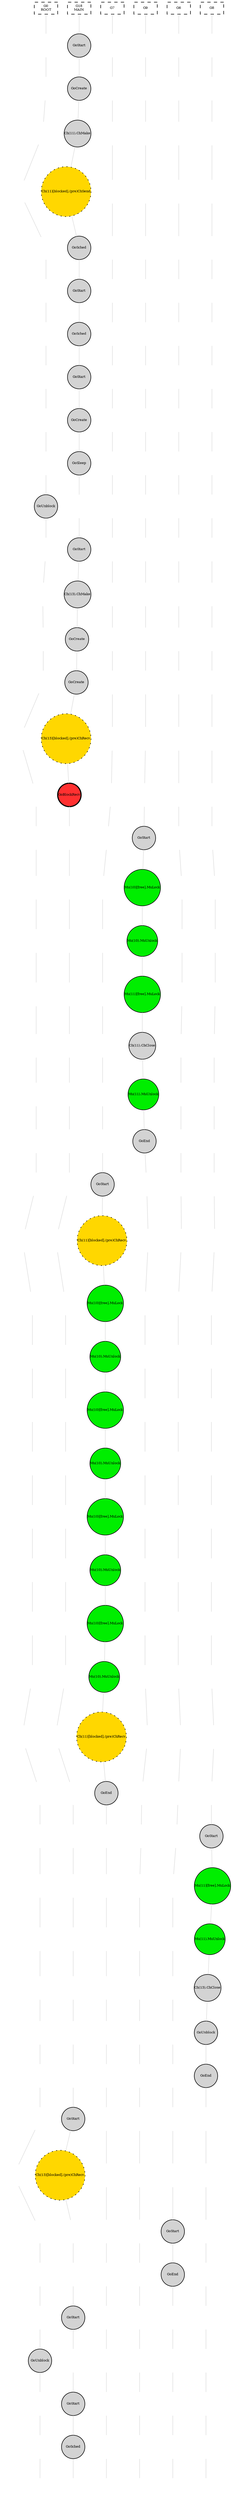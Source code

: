 digraph G{
	rankdir=TB
	subgraph{
		node [margin=0 fontsize=6 width=0.6 height=0.3 shape=box style=dashed fixedsize=true]
		rank=same;
		rankdir=LR
		"-1,0" [label="G0\nROOT"]
		"-1,1" [label="G18\nMAIN"]
		"-1,2" [label="G7"]
		"-1,3" [label="G9"]
		"-1,4" [label="G6"]
		"-1,5" [label="G8"]

		edge [dir=none, style=invis]
		"-1,0" -> "-1,1"
		"-1,1" -> "-1,2"
		"-1,2" -> "-1,3"
		"-1,3" -> "-1,4"
		"-1,4" -> "-1,5"	}

	subgraph{
		node [margin=0 fontsize=6 width=0.6 shape=circle style=invis]
		rank=same;
		rankdir=LR

		"0,0" 
		"0,1" [label="GoStart",style=filled]
		"0,2" 
		"0,3" 
		"0,4" 
		"0,5" 

		edge [dir=none, style=invis]
		"0,0" -> "0,1"
		"0,1" -> "0,2"
		"0,2" -> "0,3"
		"0,3" -> "0,4"
		"0,4" -> "0,5"	}

	subgraph{
		node [margin=0 fontsize=6 width=0.6 shape=circle style=invis]
		rank=same;
		rankdir=LR

		"1,0" 
		"1,1" [label="GoCreate",style=filled]
		"1,2" 
		"1,3" 
		"1,4" 
		"1,5" 

		edge [dir=none, style=invis]
		"1,0" -> "1,1"
		"1,1" -> "1,2"
		"1,2" -> "1,3"
		"1,3" -> "1,4"
		"1,4" -> "1,5"	}

	subgraph{
		node [margin=0 fontsize=6 width=0.6 shape=circle style=invis]
		rank=same;
		rankdir=LR

		"2,0" 
		"2,1" [label="Ch(11).ChMake",style=filled]
		"2,2" 
		"2,3" 
		"2,4" 
		"2,5" 

		edge [dir=none, style=invis]
		"2,0" -> "2,1"
		"2,1" -> "2,2"
		"2,2" -> "2,3"
		"2,3" -> "2,4"
		"2,4" -> "2,5"	}

	subgraph{
		node [margin=0 fontsize=6 width=0.6 shape=circle style=invis]
		rank=same;
		rankdir=LR

		"3,0" 
		"3,1" [label="Ch(11)[blocked].(pre)ChSend",style="dotted,filled", fillcolor=gold]
		"3,2" 
		"3,3" 
		"3,4" 
		"3,5" 

		edge [dir=none, style=invis]
		"3,0" -> "3,1"
		"3,1" -> "3,2"
		"3,2" -> "3,3"
		"3,3" -> "3,4"
		"3,4" -> "3,5"	}

	subgraph{
		node [margin=0 fontsize=6 width=0.6 shape=circle style=invis]
		rank=same;
		rankdir=LR

		"4,0" 
		"4,1" [label="GoSched",style=filled]
		"4,2" 
		"4,3" 
		"4,4" 
		"4,5" 

		edge [dir=none, style=invis]
		"4,0" -> "4,1"
		"4,1" -> "4,2"
		"4,2" -> "4,3"
		"4,3" -> "4,4"
		"4,4" -> "4,5"	}

	subgraph{
		node [margin=0 fontsize=6 width=0.6 shape=circle style=invis]
		rank=same;
		rankdir=LR

		"5,0" 
		"5,1" [label="GoStart",style=filled]
		"5,2" 
		"5,3" 
		"5,4" 
		"5,5" 

		edge [dir=none, style=invis]
		"5,0" -> "5,1"
		"5,1" -> "5,2"
		"5,2" -> "5,3"
		"5,3" -> "5,4"
		"5,4" -> "5,5"	}

	subgraph{
		node [margin=0 fontsize=6 width=0.6 shape=circle style=invis]
		rank=same;
		rankdir=LR

		"6,0" 
		"6,1" [label="GoSched",style=filled]
		"6,2" 
		"6,3" 
		"6,4" 
		"6,5" 

		edge [dir=none, style=invis]
		"6,0" -> "6,1"
		"6,1" -> "6,2"
		"6,2" -> "6,3"
		"6,3" -> "6,4"
		"6,4" -> "6,5"	}

	subgraph{
		node [margin=0 fontsize=6 width=0.6 shape=circle style=invis]
		rank=same;
		rankdir=LR

		"7,0" 
		"7,1" [label="GoStart",style=filled]
		"7,2" 
		"7,3" 
		"7,4" 
		"7,5" 

		edge [dir=none, style=invis]
		"7,0" -> "7,1"
		"7,1" -> "7,2"
		"7,2" -> "7,3"
		"7,3" -> "7,4"
		"7,4" -> "7,5"	}

	subgraph{
		node [margin=0 fontsize=6 width=0.6 shape=circle style=invis]
		rank=same;
		rankdir=LR

		"8,0" 
		"8,1" [label="GoCreate",style=filled]
		"8,2" 
		"8,3" 
		"8,4" 
		"8,5" 

		edge [dir=none, style=invis]
		"8,0" -> "8,1"
		"8,1" -> "8,2"
		"8,2" -> "8,3"
		"8,3" -> "8,4"
		"8,4" -> "8,5"	}

	subgraph{
		node [margin=0 fontsize=6 width=0.6 shape=circle style=invis]
		rank=same;
		rankdir=LR

		"9,0" 
		"9,1" [label="GoSleep",style=filled]
		"9,2" 
		"9,3" 
		"9,4" 
		"9,5" 

		edge [dir=none, style=invis]
		"9,0" -> "9,1"
		"9,1" -> "9,2"
		"9,2" -> "9,3"
		"9,3" -> "9,4"
		"9,4" -> "9,5"	}

	subgraph{
		node [margin=0 fontsize=6 width=0.6 shape=circle style=invis]
		rank=same;
		rankdir=LR

		"10,0" [label="GoUnblock",style=filled]
		"10,1" 
		"10,2" 
		"10,3" 
		"10,4" 
		"10,5" 

		edge [dir=none, style=invis]
		"10,0" -> "10,1"
		"10,1" -> "10,2"
		"10,2" -> "10,3"
		"10,3" -> "10,4"
		"10,4" -> "10,5"	}

	subgraph{
		node [margin=0 fontsize=6 width=0.6 shape=circle style=invis]
		rank=same;
		rankdir=LR

		"11,0" 
		"11,1" [label="GoStart",style=filled]
		"11,2" 
		"11,3" 
		"11,4" 
		"11,5" 

		edge [dir=none, style=invis]
		"11,0" -> "11,1"
		"11,1" -> "11,2"
		"11,2" -> "11,3"
		"11,3" -> "11,4"
		"11,4" -> "11,5"	}

	subgraph{
		node [margin=0 fontsize=6 width=0.6 shape=circle style=invis]
		rank=same;
		rankdir=LR

		"12,0" 
		"12,1" [label="Ch(13).ChMake",style=filled]
		"12,2" 
		"12,3" 
		"12,4" 
		"12,5" 

		edge [dir=none, style=invis]
		"12,0" -> "12,1"
		"12,1" -> "12,2"
		"12,2" -> "12,3"
		"12,3" -> "12,4"
		"12,4" -> "12,5"	}

	subgraph{
		node [margin=0 fontsize=6 width=0.6 shape=circle style=invis]
		rank=same;
		rankdir=LR

		"13,0" 
		"13,1" [label="GoCreate",style=filled]
		"13,2" 
		"13,3" 
		"13,4" 
		"13,5" 

		edge [dir=none, style=invis]
		"13,0" -> "13,1"
		"13,1" -> "13,2"
		"13,2" -> "13,3"
		"13,3" -> "13,4"
		"13,4" -> "13,5"	}

	subgraph{
		node [margin=0 fontsize=6 width=0.6 shape=circle style=invis]
		rank=same;
		rankdir=LR

		"14,0" 
		"14,1" [label="GoCreate",style=filled]
		"14,2" 
		"14,3" 
		"14,4" 
		"14,5" 

		edge [dir=none, style=invis]
		"14,0" -> "14,1"
		"14,1" -> "14,2"
		"14,2" -> "14,3"
		"14,3" -> "14,4"
		"14,4" -> "14,5"	}

	subgraph{
		node [margin=0 fontsize=6 width=0.6 shape=circle style=invis]
		rank=same;
		rankdir=LR

		"15,0" 
		"15,1" [label="Ch(13)[blocked].(pre)ChRecv",style="dotted,filled", fillcolor=gold]
		"15,2" 
		"15,3" 
		"15,4" 
		"15,5" 

		edge [dir=none, style=invis]
		"15,0" -> "15,1"
		"15,1" -> "15,2"
		"15,2" -> "15,3"
		"15,3" -> "15,4"
		"15,4" -> "15,5"	}

	subgraph{
		node [margin=0 fontsize=6 width=0.6 shape=circle style=invis]
		rank=same;
		rankdir=LR

		"16,0" 
		"16,1" [label="GoBlockRecv",style="bold,filled", fillcolor=firebrick1]
		"16,2" 
		"16,3" 
		"16,4" 
		"16,5" 

		edge [dir=none, style=invis]
		"16,0" -> "16,1"
		"16,1" -> "16,2"
		"16,2" -> "16,3"
		"16,3" -> "16,4"
		"16,4" -> "16,5"	}

	subgraph{
		node [margin=0 fontsize=6 width=0.6 shape=circle style=invis]
		rank=same;
		rankdir=LR

		"17,0" 
		"17,1" 
		"17,2" 
		"17,3" [label="GoStart",style=filled]
		"17,4" 
		"17,5" 

		edge [dir=none, style=invis]
		"17,0" -> "17,1"
		"17,1" -> "17,2"
		"17,2" -> "17,3"
		"17,3" -> "17,4"
		"17,4" -> "17,5"	}

	subgraph{
		node [margin=0 fontsize=6 width=0.6 shape=circle style=invis]
		rank=same;
		rankdir=LR

		"18,0" 
		"18,1" 
		"18,2" 
		"18,3" [label="Mu(10)[free].MuLock",style="filled", fillcolor=green2]
		"18,4" 
		"18,5" 

		edge [dir=none, style=invis]
		"18,0" -> "18,1"
		"18,1" -> "18,2"
		"18,2" -> "18,3"
		"18,3" -> "18,4"
		"18,4" -> "18,5"	}

	subgraph{
		node [margin=0 fontsize=6 width=0.6 shape=circle style=invis]
		rank=same;
		rankdir=LR

		"19,0" 
		"19,1" 
		"19,2" 
		"19,3" [label="Mu(10).MuUnlock",style="filled", fillcolor=green2]
		"19,4" 
		"19,5" 

		edge [dir=none, style=invis]
		"19,0" -> "19,1"
		"19,1" -> "19,2"
		"19,2" -> "19,3"
		"19,3" -> "19,4"
		"19,4" -> "19,5"	}

	subgraph{
		node [margin=0 fontsize=6 width=0.6 shape=circle style=invis]
		rank=same;
		rankdir=LR

		"20,0" 
		"20,1" 
		"20,2" 
		"20,3" [label="Mu(11)[free].MuLock",style="filled", fillcolor=green2]
		"20,4" 
		"20,5" 

		edge [dir=none, style=invis]
		"20,0" -> "20,1"
		"20,1" -> "20,2"
		"20,2" -> "20,3"
		"20,3" -> "20,4"
		"20,4" -> "20,5"	}

	subgraph{
		node [margin=0 fontsize=6 width=0.6 shape=circle style=invis]
		rank=same;
		rankdir=LR

		"21,0" 
		"21,1" 
		"21,2" 
		"21,3" [label="Ch(11).ChClose",style=filled]
		"21,4" 
		"21,5" 

		edge [dir=none, style=invis]
		"21,0" -> "21,1"
		"21,1" -> "21,2"
		"21,2" -> "21,3"
		"21,3" -> "21,4"
		"21,4" -> "21,5"	}

	subgraph{
		node [margin=0 fontsize=6 width=0.6 shape=circle style=invis]
		rank=same;
		rankdir=LR

		"22,0" 
		"22,1" 
		"22,2" 
		"22,3" [label="Mu(11).MuUnlock",style="filled", fillcolor=green2]
		"22,4" 
		"22,5" 

		edge [dir=none, style=invis]
		"22,0" -> "22,1"
		"22,1" -> "22,2"
		"22,2" -> "22,3"
		"22,3" -> "22,4"
		"22,4" -> "22,5"	}

	subgraph{
		node [margin=0 fontsize=6 width=0.6 shape=circle style=invis]
		rank=same;
		rankdir=LR

		"23,0" 
		"23,1" 
		"23,2" 
		"23,3" [label="GoEnd",style=filled]
		"23,4" 
		"23,5" 

		edge [dir=none, style=invis]
		"23,0" -> "23,1"
		"23,1" -> "23,2"
		"23,2" -> "23,3"
		"23,3" -> "23,4"
		"23,4" -> "23,5"	}

	subgraph{
		node [margin=0 fontsize=6 width=0.6 shape=circle style=invis]
		rank=same;
		rankdir=LR

		"24,0" 
		"24,1" 
		"24,2" [label="GoStart",style=filled]
		"24,3" 
		"24,4" 
		"24,5" 

		edge [dir=none, style=invis]
		"24,0" -> "24,1"
		"24,1" -> "24,2"
		"24,2" -> "24,3"
		"24,3" -> "24,4"
		"24,4" -> "24,5"	}

	subgraph{
		node [margin=0 fontsize=6 width=0.6 shape=circle style=invis]
		rank=same;
		rankdir=LR

		"25,0" 
		"25,1" 
		"25,2" [label="Ch(11)[blocked].(pre)ChRecv",style="dotted,filled", fillcolor=gold]
		"25,3" 
		"25,4" 
		"25,5" 

		edge [dir=none, style=invis]
		"25,0" -> "25,1"
		"25,1" -> "25,2"
		"25,2" -> "25,3"
		"25,3" -> "25,4"
		"25,4" -> "25,5"	}

	subgraph{
		node [margin=0 fontsize=6 width=0.6 shape=circle style=invis]
		rank=same;
		rankdir=LR

		"26,0" 
		"26,1" 
		"26,2" [label="Mu(10)[free].MuLock",style="filled", fillcolor=green2]
		"26,3" 
		"26,4" 
		"26,5" 

		edge [dir=none, style=invis]
		"26,0" -> "26,1"
		"26,1" -> "26,2"
		"26,2" -> "26,3"
		"26,3" -> "26,4"
		"26,4" -> "26,5"	}

	subgraph{
		node [margin=0 fontsize=6 width=0.6 shape=circle style=invis]
		rank=same;
		rankdir=LR

		"27,0" 
		"27,1" 
		"27,2" [label="Mu(10).MuUnlock",style="filled", fillcolor=green2]
		"27,3" 
		"27,4" 
		"27,5" 

		edge [dir=none, style=invis]
		"27,0" -> "27,1"
		"27,1" -> "27,2"
		"27,2" -> "27,3"
		"27,3" -> "27,4"
		"27,4" -> "27,5"	}

	subgraph{
		node [margin=0 fontsize=6 width=0.6 shape=circle style=invis]
		rank=same;
		rankdir=LR

		"28,0" 
		"28,1" 
		"28,2" [label="Mu(10)[free].MuLock",style="filled", fillcolor=green2]
		"28,3" 
		"28,4" 
		"28,5" 

		edge [dir=none, style=invis]
		"28,0" -> "28,1"
		"28,1" -> "28,2"
		"28,2" -> "28,3"
		"28,3" -> "28,4"
		"28,4" -> "28,5"	}

	subgraph{
		node [margin=0 fontsize=6 width=0.6 shape=circle style=invis]
		rank=same;
		rankdir=LR

		"29,0" 
		"29,1" 
		"29,2" [label="Mu(10).MuUnlock",style="filled", fillcolor=green2]
		"29,3" 
		"29,4" 
		"29,5" 

		edge [dir=none, style=invis]
		"29,0" -> "29,1"
		"29,1" -> "29,2"
		"29,2" -> "29,3"
		"29,3" -> "29,4"
		"29,4" -> "29,5"	}

	subgraph{
		node [margin=0 fontsize=6 width=0.6 shape=circle style=invis]
		rank=same;
		rankdir=LR

		"30,0" 
		"30,1" 
		"30,2" [label="Mu(10)[free].MuLock",style="filled", fillcolor=green2]
		"30,3" 
		"30,4" 
		"30,5" 

		edge [dir=none, style=invis]
		"30,0" -> "30,1"
		"30,1" -> "30,2"
		"30,2" -> "30,3"
		"30,3" -> "30,4"
		"30,4" -> "30,5"	}

	subgraph{
		node [margin=0 fontsize=6 width=0.6 shape=circle style=invis]
		rank=same;
		rankdir=LR

		"31,0" 
		"31,1" 
		"31,2" [label="Mu(10).MuUnlock",style="filled", fillcolor=green2]
		"31,3" 
		"31,4" 
		"31,5" 

		edge [dir=none, style=invis]
		"31,0" -> "31,1"
		"31,1" -> "31,2"
		"31,2" -> "31,3"
		"31,3" -> "31,4"
		"31,4" -> "31,5"	}

	subgraph{
		node [margin=0 fontsize=6 width=0.6 shape=circle style=invis]
		rank=same;
		rankdir=LR

		"32,0" 
		"32,1" 
		"32,2" [label="Mu(10)[free].MuLock",style="filled", fillcolor=green2]
		"32,3" 
		"32,4" 
		"32,5" 

		edge [dir=none, style=invis]
		"32,0" -> "32,1"
		"32,1" -> "32,2"
		"32,2" -> "32,3"
		"32,3" -> "32,4"
		"32,4" -> "32,5"	}

	subgraph{
		node [margin=0 fontsize=6 width=0.6 shape=circle style=invis]
		rank=same;
		rankdir=LR

		"33,0" 
		"33,1" 
		"33,2" [label="Mu(10).MuUnlock",style="filled", fillcolor=green2]
		"33,3" 
		"33,4" 
		"33,5" 

		edge [dir=none, style=invis]
		"33,0" -> "33,1"
		"33,1" -> "33,2"
		"33,2" -> "33,3"
		"33,3" -> "33,4"
		"33,4" -> "33,5"	}

	subgraph{
		node [margin=0 fontsize=6 width=0.6 shape=circle style=invis]
		rank=same;
		rankdir=LR

		"34,0" 
		"34,1" 
		"34,2" [label="Ch(11)[blocked].(pre)ChRecv",style="dotted,filled", fillcolor=gold]
		"34,3" 
		"34,4" 
		"34,5" 

		edge [dir=none, style=invis]
		"34,0" -> "34,1"
		"34,1" -> "34,2"
		"34,2" -> "34,3"
		"34,3" -> "34,4"
		"34,4" -> "34,5"	}

	subgraph{
		node [margin=0 fontsize=6 width=0.6 shape=circle style=invis]
		rank=same;
		rankdir=LR

		"35,0" 
		"35,1" 
		"35,2" [label="GoEnd",style=filled]
		"35,3" 
		"35,4" 
		"35,5" 

		edge [dir=none, style=invis]
		"35,0" -> "35,1"
		"35,1" -> "35,2"
		"35,2" -> "35,3"
		"35,3" -> "35,4"
		"35,4" -> "35,5"	}

	subgraph{
		node [margin=0 fontsize=6 width=0.6 shape=circle style=invis]
		rank=same;
		rankdir=LR

		"36,0" 
		"36,1" 
		"36,2" 
		"36,3" 
		"36,4" 
		"36,5" [label="GoStart",style=filled]

		edge [dir=none, style=invis]
		"36,0" -> "36,1"
		"36,1" -> "36,2"
		"36,2" -> "36,3"
		"36,3" -> "36,4"
		"36,4" -> "36,5"	}

	subgraph{
		node [margin=0 fontsize=6 width=0.6 shape=circle style=invis]
		rank=same;
		rankdir=LR

		"37,0" 
		"37,1" 
		"37,2" 
		"37,3" 
		"37,4" 
		"37,5" [label="Mu(11)[free].MuLock",style="filled", fillcolor=green2]

		edge [dir=none, style=invis]
		"37,0" -> "37,1"
		"37,1" -> "37,2"
		"37,2" -> "37,3"
		"37,3" -> "37,4"
		"37,4" -> "37,5"	}

	subgraph{
		node [margin=0 fontsize=6 width=0.6 shape=circle style=invis]
		rank=same;
		rankdir=LR

		"38,0" 
		"38,1" 
		"38,2" 
		"38,3" 
		"38,4" 
		"38,5" [label="Mu(11).MuUnlock",style="filled", fillcolor=green2]

		edge [dir=none, style=invis]
		"38,0" -> "38,1"
		"38,1" -> "38,2"
		"38,2" -> "38,3"
		"38,3" -> "38,4"
		"38,4" -> "38,5"	}

	subgraph{
		node [margin=0 fontsize=6 width=0.6 shape=circle style=invis]
		rank=same;
		rankdir=LR

		"39,0" 
		"39,1" 
		"39,2" 
		"39,3" 
		"39,4" 
		"39,5" [label="Ch(13).ChClose",style=filled]

		edge [dir=none, style=invis]
		"39,0" -> "39,1"
		"39,1" -> "39,2"
		"39,2" -> "39,3"
		"39,3" -> "39,4"
		"39,4" -> "39,5"	}

	subgraph{
		node [margin=0 fontsize=6 width=0.6 shape=circle style=invis]
		rank=same;
		rankdir=LR

		"40,0" 
		"40,1" 
		"40,2" 
		"40,3" 
		"40,4" 
		"40,5" [label="GoUnblock",style=filled]

		edge [dir=none, style=invis]
		"40,0" -> "40,1"
		"40,1" -> "40,2"
		"40,2" -> "40,3"
		"40,3" -> "40,4"
		"40,4" -> "40,5"	}

	subgraph{
		node [margin=0 fontsize=6 width=0.6 shape=circle style=invis]
		rank=same;
		rankdir=LR

		"41,0" 
		"41,1" 
		"41,2" 
		"41,3" 
		"41,4" 
		"41,5" [label="GoEnd",style=filled]

		edge [dir=none, style=invis]
		"41,0" -> "41,1"
		"41,1" -> "41,2"
		"41,2" -> "41,3"
		"41,3" -> "41,4"
		"41,4" -> "41,5"	}

	subgraph{
		node [margin=0 fontsize=6 width=0.6 shape=circle style=invis]
		rank=same;
		rankdir=LR

		"42,0" 
		"42,1" [label="GoStart",style=filled]
		"42,2" 
		"42,3" 
		"42,4" 
		"42,5" 

		edge [dir=none, style=invis]
		"42,0" -> "42,1"
		"42,1" -> "42,2"
		"42,2" -> "42,3"
		"42,3" -> "42,4"
		"42,4" -> "42,5"	}

	subgraph{
		node [margin=0 fontsize=6 width=0.6 shape=circle style=invis]
		rank=same;
		rankdir=LR

		"43,0" 
		"43,1" [label="Ch(13)[blocked].(pre)ChRecv",style="dotted,filled", fillcolor=gold]
		"43,2" 
		"43,3" 
		"43,4" 
		"43,5" 

		edge [dir=none, style=invis]
		"43,0" -> "43,1"
		"43,1" -> "43,2"
		"43,2" -> "43,3"
		"43,3" -> "43,4"
		"43,4" -> "43,5"	}

	subgraph{
		node [margin=0 fontsize=6 width=0.6 shape=circle style=invis]
		rank=same;
		rankdir=LR

		"44,0" 
		"44,1" 
		"44,2" 
		"44,3" 
		"44,4" [label="GoStart",style=filled]
		"44,5" 

		edge [dir=none, style=invis]
		"44,0" -> "44,1"
		"44,1" -> "44,2"
		"44,2" -> "44,3"
		"44,3" -> "44,4"
		"44,4" -> "44,5"	}

	subgraph{
		node [margin=0 fontsize=6 width=0.6 shape=circle style=invis]
		rank=same;
		rankdir=LR

		"45,0" 
		"45,1" 
		"45,2" 
		"45,3" 
		"45,4" [label="GoEnd",style=filled]
		"45,5" 

		edge [dir=none, style=invis]
		"45,0" -> "45,1"
		"45,1" -> "45,2"
		"45,2" -> "45,3"
		"45,3" -> "45,4"
		"45,4" -> "45,5"	}

	subgraph{
		node [margin=0 fontsize=6 width=0.6 shape=circle style=invis]
		rank=same;
		rankdir=LR

		"46,0" 
		"46,1" [label="GoStart",style=filled]
		"46,2" 
		"46,3" 
		"46,4" 
		"46,5" 

		edge [dir=none, style=invis]
		"46,0" -> "46,1"
		"46,1" -> "46,2"
		"46,2" -> "46,3"
		"46,3" -> "46,4"
		"46,4" -> "46,5"	}

	subgraph{
		node [margin=0 fontsize=6 width=0.6 shape=circle style=invis]
		rank=same;
		rankdir=LR

		"47,0" [label="GoUnblock",style=filled]
		"47,1" 
		"47,2" 
		"47,3" 
		"47,4" 
		"47,5" 

		edge [dir=none, style=invis]
		"47,0" -> "47,1"
		"47,1" -> "47,2"
		"47,2" -> "47,3"
		"47,3" -> "47,4"
		"47,4" -> "47,5"	}

	subgraph{
		node [margin=0 fontsize=6 width=0.6 shape=circle style=invis]
		rank=same;
		rankdir=LR

		"48,0" 
		"48,1" [label="GoStart",style=filled]
		"48,2" 
		"48,3" 
		"48,4" 
		"48,5" 

		edge [dir=none, style=invis]
		"48,0" -> "48,1"
		"48,1" -> "48,2"
		"48,2" -> "48,3"
		"48,3" -> "48,4"
		"48,4" -> "48,5"	}

	subgraph{
		node [margin=0 fontsize=6 width=0.6 shape=circle style=invis]
		rank=same;
		rankdir=LR

		"49,0" 
		"49,1" [label="GoSched",style=filled]
		"49,2" 
		"49,3" 
		"49,4" 
		"49,5" 

		edge [dir=none, style=invis]
		"49,0" -> "49,1"
		"49,1" -> "49,2"
		"49,2" -> "49,3"
		"49,3" -> "49,4"
		"49,4" -> "49,5"	}

	subgraph{
		node [margin=0 fontsize=6 width=0.6 shape=box style=invis]
		rank=same;
		rankdir=LR
		"x,0"
		"x,1"
		"x,2"
		"x,3"
		"x,4"
		"x,5"

		edge [dir=none, style=invis]
		"x,0" -> "x,1"
		"x,1" -> "x,2"
		"x,2" -> "x,3"
		"x,3" -> "x,4"
		"x,4" -> "x,5"	}

	edge [dir=none, color=gray88]
	"-1,0" -> "0,0"

	"0,0" -> "1,0"

	"1,0" -> "2,0"

	"2,0" -> "3,0"

	"3,0" -> "4,0"

	"4,0" -> "5,0"

	"5,0" -> "6,0"

	"6,0" -> "7,0"

	"7,0" -> "8,0"

	"8,0" -> "9,0"

	"9,0" -> "10,0"

	"10,0" -> "11,0"

	"11,0" -> "12,0"

	"12,0" -> "13,0"

	"13,0" -> "14,0"

	"14,0" -> "15,0"

	"15,0" -> "16,0"

	"16,0" -> "17,0"

	"17,0" -> "18,0"

	"18,0" -> "19,0"

	"19,0" -> "20,0"

	"20,0" -> "21,0"

	"21,0" -> "22,0"

	"22,0" -> "23,0"

	"23,0" -> "24,0"

	"24,0" -> "25,0"

	"25,0" -> "26,0"

	"26,0" -> "27,0"

	"27,0" -> "28,0"

	"28,0" -> "29,0"

	"29,0" -> "30,0"

	"30,0" -> "31,0"

	"31,0" -> "32,0"

	"32,0" -> "33,0"

	"33,0" -> "34,0"

	"34,0" -> "35,0"

	"35,0" -> "36,0"

	"36,0" -> "37,0"

	"37,0" -> "38,0"

	"38,0" -> "39,0"

	"39,0" -> "40,0"

	"40,0" -> "41,0"

	"41,0" -> "42,0"

	"42,0" -> "43,0"

	"43,0" -> "44,0"

	"44,0" -> "45,0"

	"45,0" -> "46,0"

	"46,0" -> "47,0"

	"47,0" -> "48,0"

	"48,0" -> "49,0"

	"49,0" -> "x,0"

	"-1,1" -> "0,1"

	"0,1" -> "1,1"

	"1,1" -> "2,1"

	"2,1" -> "3,1"

	"3,1" -> "4,1"

	"4,1" -> "5,1"

	"5,1" -> "6,1"

	"6,1" -> "7,1"

	"7,1" -> "8,1"

	"8,1" -> "9,1"

	"9,1" -> "10,1"

	"10,1" -> "11,1"

	"11,1" -> "12,1"

	"12,1" -> "13,1"

	"13,1" -> "14,1"

	"14,1" -> "15,1"

	"15,1" -> "16,1"

	"16,1" -> "17,1"

	"17,1" -> "18,1"

	"18,1" -> "19,1"

	"19,1" -> "20,1"

	"20,1" -> "21,1"

	"21,1" -> "22,1"

	"22,1" -> "23,1"

	"23,1" -> "24,1"

	"24,1" -> "25,1"

	"25,1" -> "26,1"

	"26,1" -> "27,1"

	"27,1" -> "28,1"

	"28,1" -> "29,1"

	"29,1" -> "30,1"

	"30,1" -> "31,1"

	"31,1" -> "32,1"

	"32,1" -> "33,1"

	"33,1" -> "34,1"

	"34,1" -> "35,1"

	"35,1" -> "36,1"

	"36,1" -> "37,1"

	"37,1" -> "38,1"

	"38,1" -> "39,1"

	"39,1" -> "40,1"

	"40,1" -> "41,1"

	"41,1" -> "42,1"

	"42,1" -> "43,1"

	"43,1" -> "44,1"

	"44,1" -> "45,1"

	"45,1" -> "46,1"

	"46,1" -> "47,1"

	"47,1" -> "48,1"

	"48,1" -> "49,1"

	"49,1" -> "x,1"

	"-1,2" -> "0,2"

	"0,2" -> "1,2"

	"1,2" -> "2,2"

	"2,2" -> "3,2"

	"3,2" -> "4,2"

	"4,2" -> "5,2"

	"5,2" -> "6,2"

	"6,2" -> "7,2"

	"7,2" -> "8,2"

	"8,2" -> "9,2"

	"9,2" -> "10,2"

	"10,2" -> "11,2"

	"11,2" -> "12,2"

	"12,2" -> "13,2"

	"13,2" -> "14,2"

	"14,2" -> "15,2"

	"15,2" -> "16,2"

	"16,2" -> "17,2"

	"17,2" -> "18,2"

	"18,2" -> "19,2"

	"19,2" -> "20,2"

	"20,2" -> "21,2"

	"21,2" -> "22,2"

	"22,2" -> "23,2"

	"23,2" -> "24,2"

	"24,2" -> "25,2"

	"25,2" -> "26,2"

	"26,2" -> "27,2"

	"27,2" -> "28,2"

	"28,2" -> "29,2"

	"29,2" -> "30,2"

	"30,2" -> "31,2"

	"31,2" -> "32,2"

	"32,2" -> "33,2"

	"33,2" -> "34,2"

	"34,2" -> "35,2"

	"35,2" -> "36,2"

	"36,2" -> "37,2"

	"37,2" -> "38,2"

	"38,2" -> "39,2"

	"39,2" -> "40,2"

	"40,2" -> "41,2"

	"41,2" -> "42,2"

	"42,2" -> "43,2"

	"43,2" -> "44,2"

	"44,2" -> "45,2"

	"45,2" -> "46,2"

	"46,2" -> "47,2"

	"47,2" -> "48,2"

	"48,2" -> "49,2"

	"49,2" -> "x,2"

	"-1,3" -> "0,3"

	"0,3" -> "1,3"

	"1,3" -> "2,3"

	"2,3" -> "3,3"

	"3,3" -> "4,3"

	"4,3" -> "5,3"

	"5,3" -> "6,3"

	"6,3" -> "7,3"

	"7,3" -> "8,3"

	"8,3" -> "9,3"

	"9,3" -> "10,3"

	"10,3" -> "11,3"

	"11,3" -> "12,3"

	"12,3" -> "13,3"

	"13,3" -> "14,3"

	"14,3" -> "15,3"

	"15,3" -> "16,3"

	"16,3" -> "17,3"

	"17,3" -> "18,3"

	"18,3" -> "19,3"

	"19,3" -> "20,3"

	"20,3" -> "21,3"

	"21,3" -> "22,3"

	"22,3" -> "23,3"

	"23,3" -> "24,3"

	"24,3" -> "25,3"

	"25,3" -> "26,3"

	"26,3" -> "27,3"

	"27,3" -> "28,3"

	"28,3" -> "29,3"

	"29,3" -> "30,3"

	"30,3" -> "31,3"

	"31,3" -> "32,3"

	"32,3" -> "33,3"

	"33,3" -> "34,3"

	"34,3" -> "35,3"

	"35,3" -> "36,3"

	"36,3" -> "37,3"

	"37,3" -> "38,3"

	"38,3" -> "39,3"

	"39,3" -> "40,3"

	"40,3" -> "41,3"

	"41,3" -> "42,3"

	"42,3" -> "43,3"

	"43,3" -> "44,3"

	"44,3" -> "45,3"

	"45,3" -> "46,3"

	"46,3" -> "47,3"

	"47,3" -> "48,3"

	"48,3" -> "49,3"

	"49,3" -> "x,3"

	"-1,4" -> "0,4"

	"0,4" -> "1,4"

	"1,4" -> "2,4"

	"2,4" -> "3,4"

	"3,4" -> "4,4"

	"4,4" -> "5,4"

	"5,4" -> "6,4"

	"6,4" -> "7,4"

	"7,4" -> "8,4"

	"8,4" -> "9,4"

	"9,4" -> "10,4"

	"10,4" -> "11,4"

	"11,4" -> "12,4"

	"12,4" -> "13,4"

	"13,4" -> "14,4"

	"14,4" -> "15,4"

	"15,4" -> "16,4"

	"16,4" -> "17,4"

	"17,4" -> "18,4"

	"18,4" -> "19,4"

	"19,4" -> "20,4"

	"20,4" -> "21,4"

	"21,4" -> "22,4"

	"22,4" -> "23,4"

	"23,4" -> "24,4"

	"24,4" -> "25,4"

	"25,4" -> "26,4"

	"26,4" -> "27,4"

	"27,4" -> "28,4"

	"28,4" -> "29,4"

	"29,4" -> "30,4"

	"30,4" -> "31,4"

	"31,4" -> "32,4"

	"32,4" -> "33,4"

	"33,4" -> "34,4"

	"34,4" -> "35,4"

	"35,4" -> "36,4"

	"36,4" -> "37,4"

	"37,4" -> "38,4"

	"38,4" -> "39,4"

	"39,4" -> "40,4"

	"40,4" -> "41,4"

	"41,4" -> "42,4"

	"42,4" -> "43,4"

	"43,4" -> "44,4"

	"44,4" -> "45,4"

	"45,4" -> "46,4"

	"46,4" -> "47,4"

	"47,4" -> "48,4"

	"48,4" -> "49,4"

	"49,4" -> "x,4"

	"-1,5" -> "0,5"

	"0,5" -> "1,5"

	"1,5" -> "2,5"

	"2,5" -> "3,5"

	"3,5" -> "4,5"

	"4,5" -> "5,5"

	"5,5" -> "6,5"

	"6,5" -> "7,5"

	"7,5" -> "8,5"

	"8,5" -> "9,5"

	"9,5" -> "10,5"

	"10,5" -> "11,5"

	"11,5" -> "12,5"

	"12,5" -> "13,5"

	"13,5" -> "14,5"

	"14,5" -> "15,5"

	"15,5" -> "16,5"

	"16,5" -> "17,5"

	"17,5" -> "18,5"

	"18,5" -> "19,5"

	"19,5" -> "20,5"

	"20,5" -> "21,5"

	"21,5" -> "22,5"

	"22,5" -> "23,5"

	"23,5" -> "24,5"

	"24,5" -> "25,5"

	"25,5" -> "26,5"

	"26,5" -> "27,5"

	"27,5" -> "28,5"

	"28,5" -> "29,5"

	"29,5" -> "30,5"

	"30,5" -> "31,5"

	"31,5" -> "32,5"

	"32,5" -> "33,5"

	"33,5" -> "34,5"

	"34,5" -> "35,5"

	"35,5" -> "36,5"

	"36,5" -> "37,5"

	"37,5" -> "38,5"

	"38,5" -> "39,5"

	"39,5" -> "40,5"

	"40,5" -> "41,5"

	"41,5" -> "42,5"

	"42,5" -> "43,5"

	"43,5" -> "44,5"

	"44,5" -> "45,5"

	"45,5" -> "46,5"

	"46,5" -> "47,5"

	"47,5" -> "48,5"

	"48,5" -> "49,5"

	"49,5" -> "x,5"

}